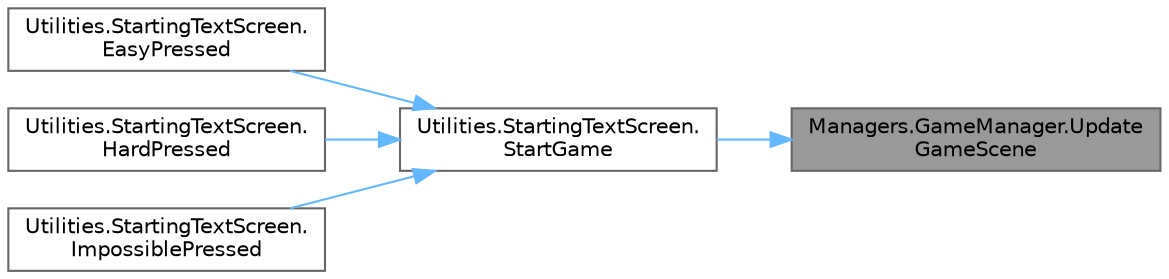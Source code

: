 digraph "Managers.GameManager.UpdateGameScene"
{
 // LATEX_PDF_SIZE
  bgcolor="transparent";
  edge [fontname=Helvetica,fontsize=10,labelfontname=Helvetica,labelfontsize=10];
  node [fontname=Helvetica,fontsize=10,shape=box,height=0.2,width=0.4];
  rankdir="RL";
  Node1 [label="Managers.GameManager.Update\lGameScene",height=0.2,width=0.4,color="gray40", fillcolor="grey60", style="filled", fontcolor="black",tooltip="Updates the scene based on the new gamephase and requested level Update."];
  Node1 -> Node2 [dir="back",color="steelblue1",style="solid"];
  Node2 [label="Utilities.StartingTextScreen.\lStartGame",height=0.2,width=0.4,color="grey40", fillcolor="white", style="filled",URL="$class_utilities_1_1_starting_text_screen.html#a702eb747bc6a497eb01263a8de074fe4",tooltip=" "];
  Node2 -> Node3 [dir="back",color="steelblue1",style="solid"];
  Node3 [label="Utilities.StartingTextScreen.\lEasyPressed",height=0.2,width=0.4,color="grey40", fillcolor="white", style="filled",URL="$class_utilities_1_1_starting_text_screen.html#adf5495a7967c20c739dcd37a60a5c95e",tooltip=" "];
  Node2 -> Node4 [dir="back",color="steelblue1",style="solid"];
  Node4 [label="Utilities.StartingTextScreen.\lHardPressed",height=0.2,width=0.4,color="grey40", fillcolor="white", style="filled",URL="$class_utilities_1_1_starting_text_screen.html#a8b980ce71361be1e05183a500e44b039",tooltip=" "];
  Node2 -> Node5 [dir="back",color="steelblue1",style="solid"];
  Node5 [label="Utilities.StartingTextScreen.\lImpossiblePressed",height=0.2,width=0.4,color="grey40", fillcolor="white", style="filled",URL="$class_utilities_1_1_starting_text_screen.html#a7966382b0186922bd6e545d2b186c67b",tooltip=" "];
}
